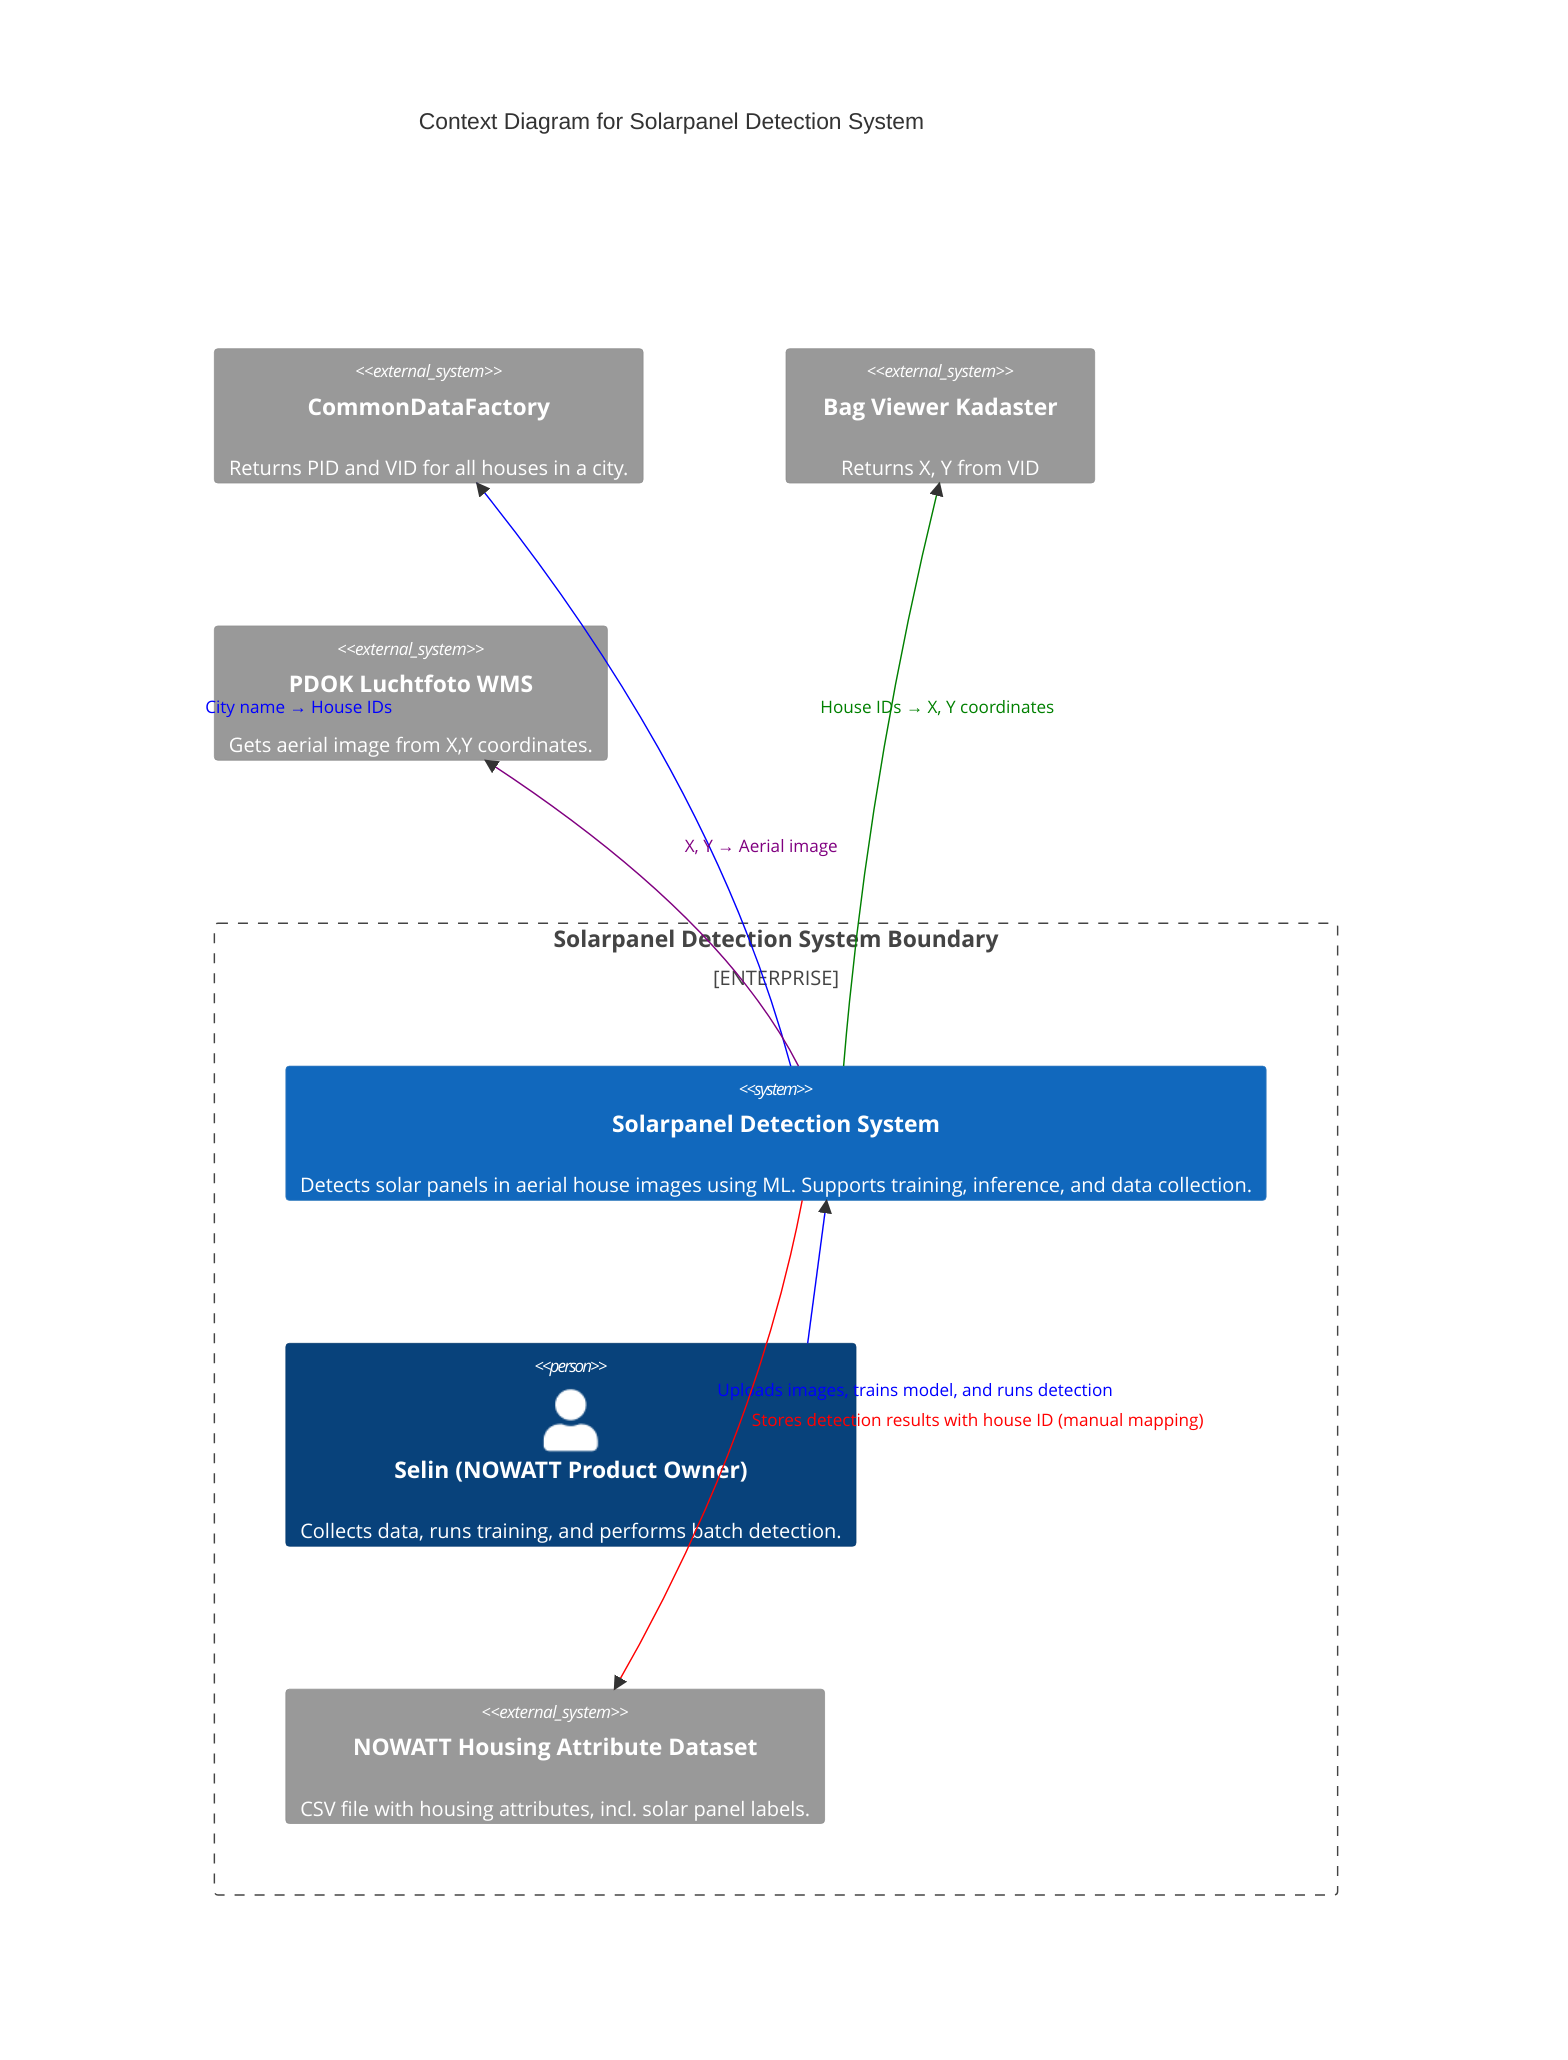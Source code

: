 C4Context
title Context Diagram for Solarpanel Detection System

Enterprise_Boundary(b1, "Solarpanel Detection System Boundary") {

    System(spds, "Solarpanel Detection System", "Detects solar panels in aerial house images using ML. Supports training, inference, and data collection.")
    Person(selin, "Selin (NOWATT Product Owner)", "Collects data, runs training, and performs batch detection.")
    System_Ext(housing_data, "NOWATT Housing Attribute Dataset", "CSV file with housing attributes, incl. solar panel labels.")

}

System_Ext(commondata, "CommonDataFactory", "Returns PID and VID for all houses in a city.")
System_Ext(kadaster, "Bag Viewer Kadaster", "Returns X, Y from VID")
System_Ext(pdok, "PDOK Luchtfoto WMS", "Gets aerial image from X,Y coordinates.")

Rel(selin, spds, "Uploads images, trains model, and runs detection")
Rel(spds, commondata, "City name → House IDs")
Rel(spds, kadaster, "House IDs → X, Y coordinates")
Rel(spds, pdok, "X, Y → Aerial image")

Rel(spds, housing_data, "Stores detection results with house ID (manual mapping)")

UpdateLayoutConfig($c4ShapeInRow="3", $c4BoundaryInRow="1")

UpdateRelStyle(selin, spds, $textColor="blue", $lineColor="blue", $offsetY="80", $offsetX="-70")

UpdateRelStyle(spds, commondata, $textColor="blue", $lineColor="blue", $offsetX="-300", $offsetY="-50")
UpdateRelStyle(spds, kadaster, $textColor="green", $lineColor="green", $offsetX="-50", $offsetY="-50")
UpdateRelStyle(spds, pdok, $textColor="purple", $lineColor="purple", $offsetX="30", $offsetY="-50")
UpdateRelStyle(spds, housing_data, $textColor="red", $lineColor="red", $offsetY="-20", $offsetX="30")